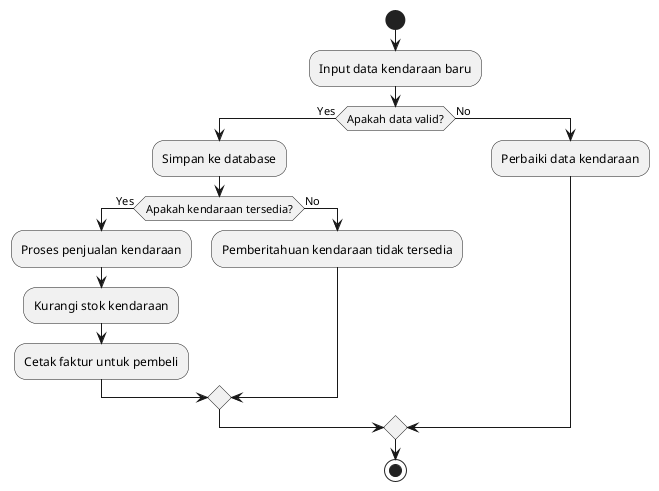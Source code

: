 @startuml flowchart
start
:Input data kendaraan baru;
if (Apakah data valid?) then (Yes)
    :Simpan ke database;
    if (Apakah kendaraan tersedia?) then (Yes)
        :Proses penjualan kendaraan;
        :Kurangi stok kendaraan;
        :Cetak faktur untuk pembeli;
    else (No)
        :Pemberitahuan kendaraan tidak tersedia;
    endif
else (No)
    :Perbaiki data kendaraan;
endif
stop
@enduml
